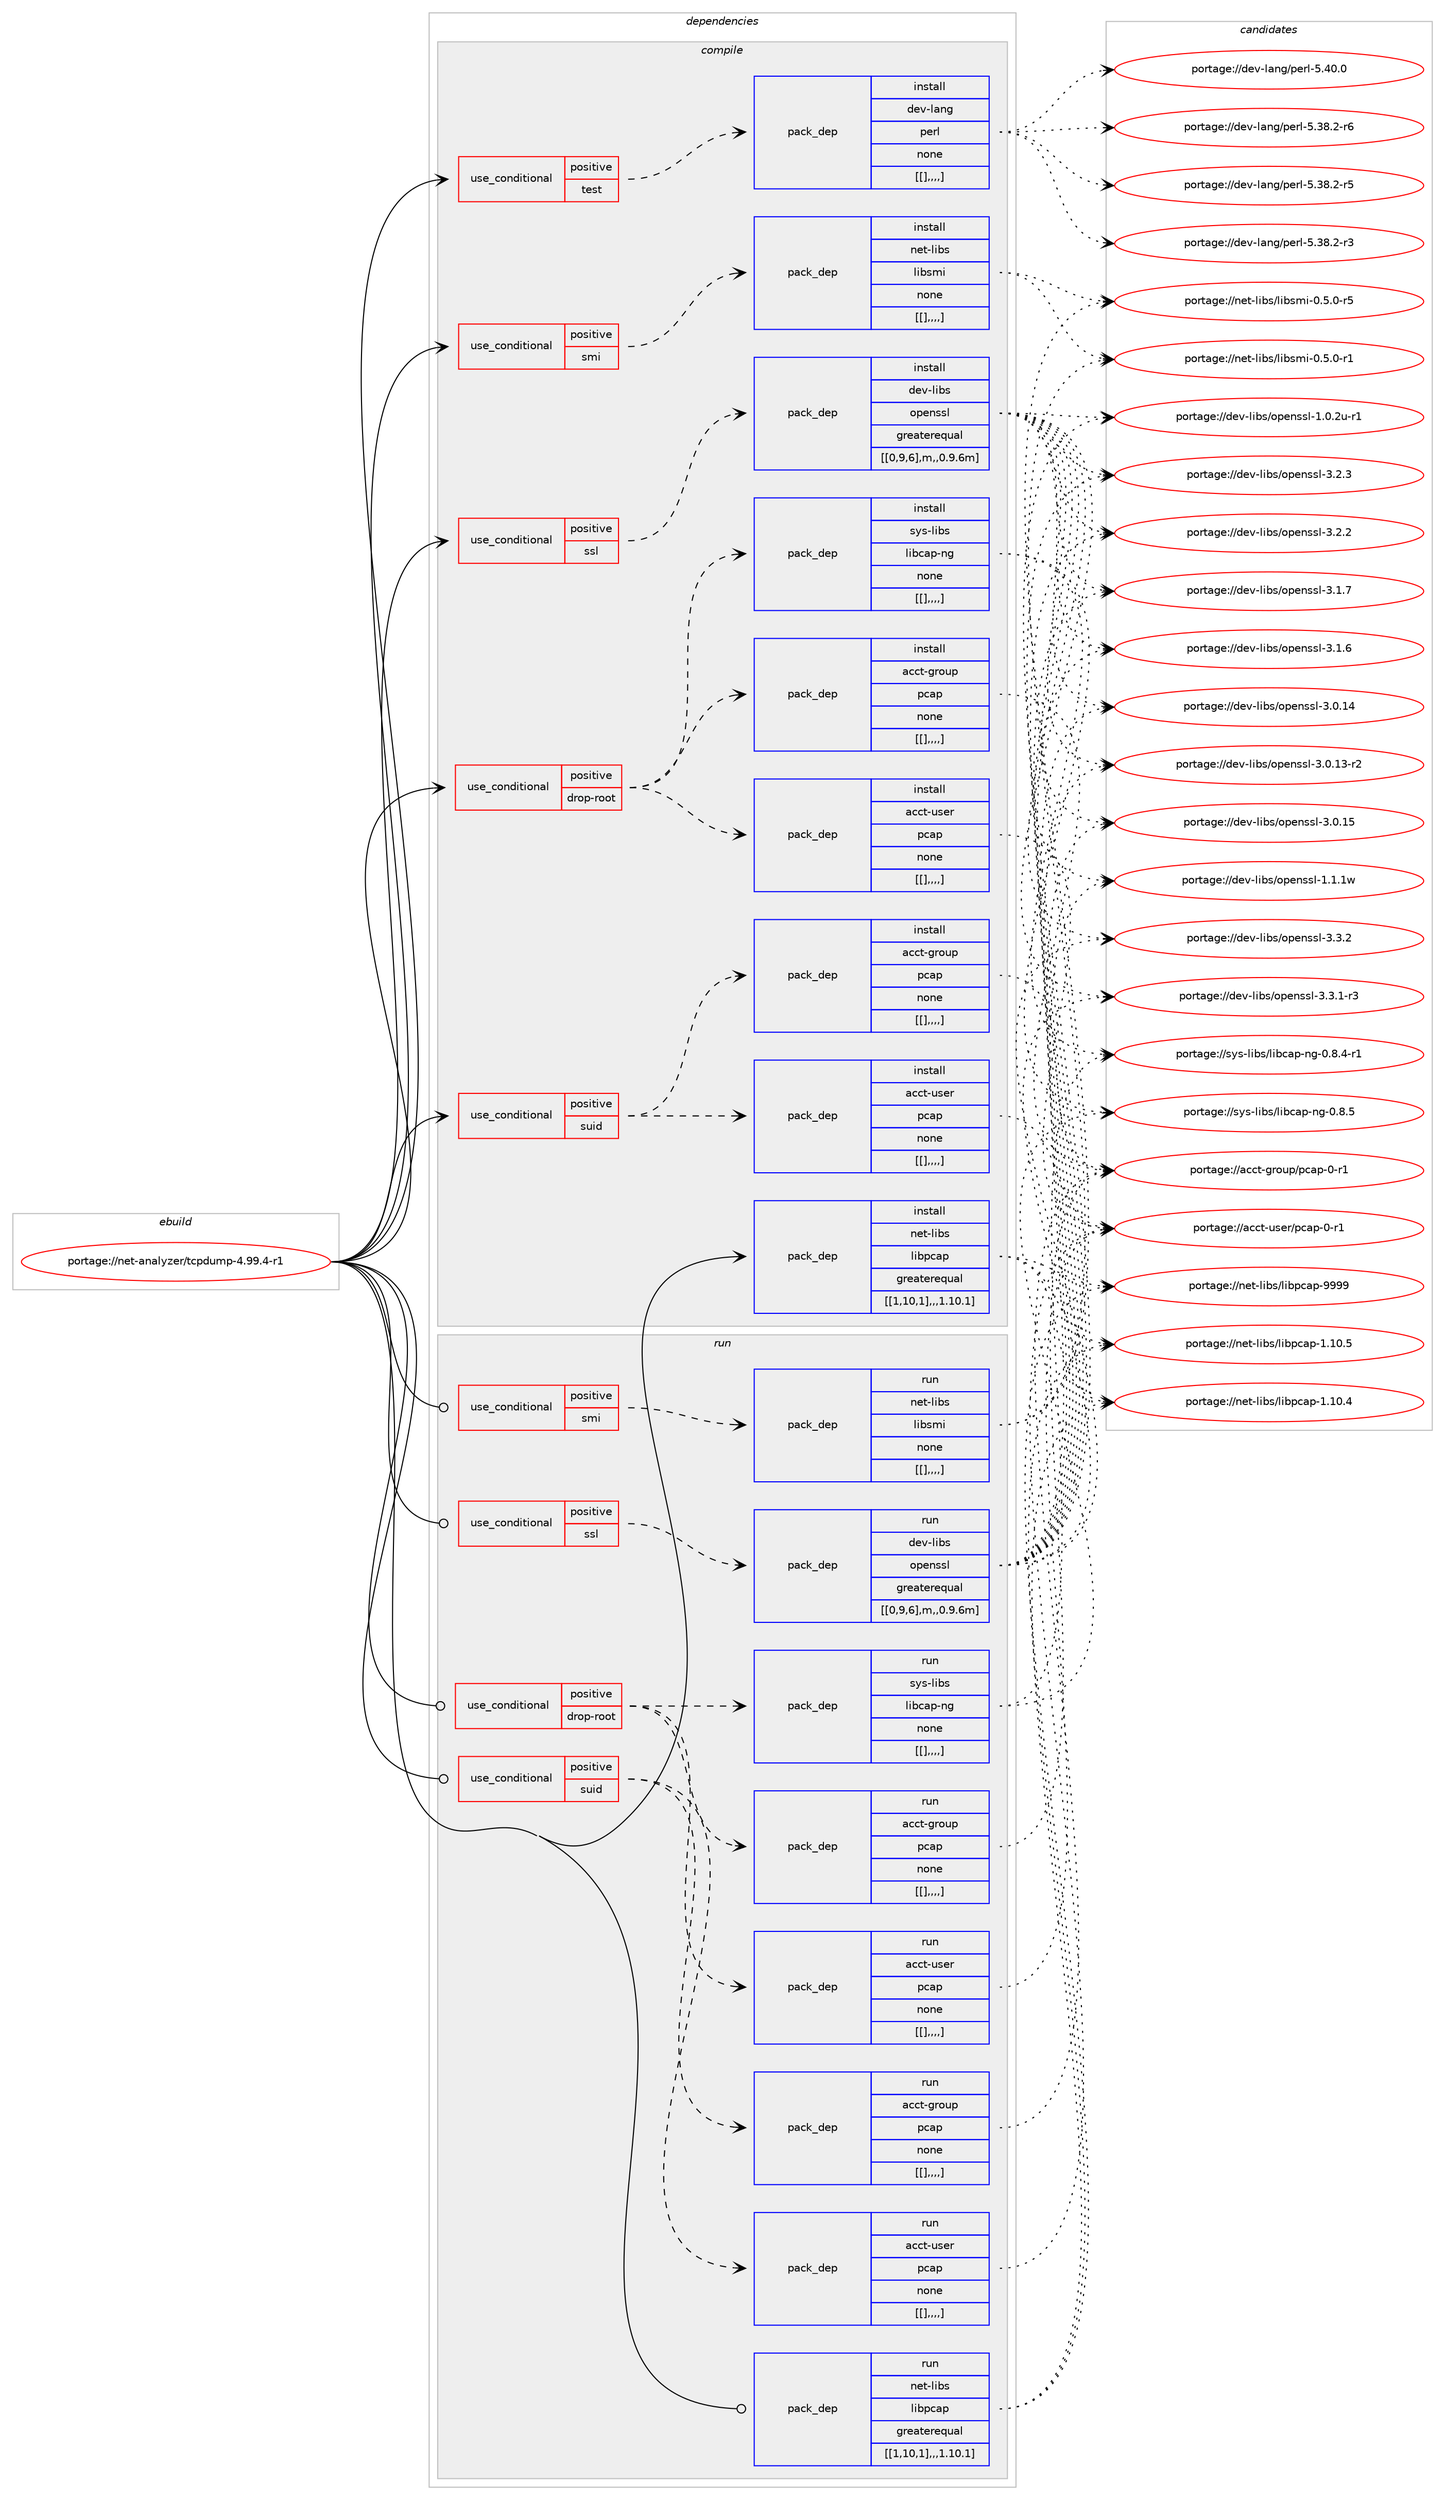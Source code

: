 digraph prolog {

# *************
# Graph options
# *************

newrank=true;
concentrate=true;
compound=true;
graph [rankdir=LR,fontname=Helvetica,fontsize=10,ranksep=1.5];#, ranksep=2.5, nodesep=0.2];
edge  [arrowhead=vee];
node  [fontname=Helvetica,fontsize=10];

# **********
# The ebuild
# **********

subgraph cluster_leftcol {
color=gray;
label=<<i>ebuild</i>>;
id [label="portage://net-analyzer/tcpdump-4.99.4-r1", color=red, width=4, href="../net-analyzer/tcpdump-4.99.4-r1.svg"];
}

# ****************
# The dependencies
# ****************

subgraph cluster_midcol {
color=gray;
label=<<i>dependencies</i>>;
subgraph cluster_compile {
fillcolor="#eeeeee";
style=filled;
label=<<i>compile</i>>;
subgraph cond94739 {
dependency365455 [label=<<TABLE BORDER="0" CELLBORDER="1" CELLSPACING="0" CELLPADDING="4"><TR><TD ROWSPAN="3" CELLPADDING="10">use_conditional</TD></TR><TR><TD>positive</TD></TR><TR><TD>drop-root</TD></TR></TABLE>>, shape=none, color=red];
subgraph pack267820 {
dependency365536 [label=<<TABLE BORDER="0" CELLBORDER="1" CELLSPACING="0" CELLPADDING="4" WIDTH="220"><TR><TD ROWSPAN="6" CELLPADDING="30">pack_dep</TD></TR><TR><TD WIDTH="110">install</TD></TR><TR><TD>acct-group</TD></TR><TR><TD>pcap</TD></TR><TR><TD>none</TD></TR><TR><TD>[[],,,,]</TD></TR></TABLE>>, shape=none, color=blue];
}
dependency365455:e -> dependency365536:w [weight=20,style="dashed",arrowhead="vee"];
subgraph pack267874 {
dependency365580 [label=<<TABLE BORDER="0" CELLBORDER="1" CELLSPACING="0" CELLPADDING="4" WIDTH="220"><TR><TD ROWSPAN="6" CELLPADDING="30">pack_dep</TD></TR><TR><TD WIDTH="110">install</TD></TR><TR><TD>acct-user</TD></TR><TR><TD>pcap</TD></TR><TR><TD>none</TD></TR><TR><TD>[[],,,,]</TD></TR></TABLE>>, shape=none, color=blue];
}
dependency365455:e -> dependency365580:w [weight=20,style="dashed",arrowhead="vee"];
subgraph pack267898 {
dependency365619 [label=<<TABLE BORDER="0" CELLBORDER="1" CELLSPACING="0" CELLPADDING="4" WIDTH="220"><TR><TD ROWSPAN="6" CELLPADDING="30">pack_dep</TD></TR><TR><TD WIDTH="110">install</TD></TR><TR><TD>sys-libs</TD></TR><TR><TD>libcap-ng</TD></TR><TR><TD>none</TD></TR><TR><TD>[[],,,,]</TD></TR></TABLE>>, shape=none, color=blue];
}
dependency365455:e -> dependency365619:w [weight=20,style="dashed",arrowhead="vee"];
}
id:e -> dependency365455:w [weight=20,style="solid",arrowhead="vee"];
subgraph cond94823 {
dependency365622 [label=<<TABLE BORDER="0" CELLBORDER="1" CELLSPACING="0" CELLPADDING="4"><TR><TD ROWSPAN="3" CELLPADDING="10">use_conditional</TD></TR><TR><TD>positive</TD></TR><TR><TD>smi</TD></TR></TABLE>>, shape=none, color=red];
subgraph pack267928 {
dependency365654 [label=<<TABLE BORDER="0" CELLBORDER="1" CELLSPACING="0" CELLPADDING="4" WIDTH="220"><TR><TD ROWSPAN="6" CELLPADDING="30">pack_dep</TD></TR><TR><TD WIDTH="110">install</TD></TR><TR><TD>net-libs</TD></TR><TR><TD>libsmi</TD></TR><TR><TD>none</TD></TR><TR><TD>[[],,,,]</TD></TR></TABLE>>, shape=none, color=blue];
}
dependency365622:e -> dependency365654:w [weight=20,style="dashed",arrowhead="vee"];
}
id:e -> dependency365622:w [weight=20,style="solid",arrowhead="vee"];
subgraph cond94838 {
dependency365703 [label=<<TABLE BORDER="0" CELLBORDER="1" CELLSPACING="0" CELLPADDING="4"><TR><TD ROWSPAN="3" CELLPADDING="10">use_conditional</TD></TR><TR><TD>positive</TD></TR><TR><TD>ssl</TD></TR></TABLE>>, shape=none, color=red];
subgraph pack267979 {
dependency365722 [label=<<TABLE BORDER="0" CELLBORDER="1" CELLSPACING="0" CELLPADDING="4" WIDTH="220"><TR><TD ROWSPAN="6" CELLPADDING="30">pack_dep</TD></TR><TR><TD WIDTH="110">install</TD></TR><TR><TD>dev-libs</TD></TR><TR><TD>openssl</TD></TR><TR><TD>greaterequal</TD></TR><TR><TD>[[0,9,6],m,,0.9.6m]</TD></TR></TABLE>>, shape=none, color=blue];
}
dependency365703:e -> dependency365722:w [weight=20,style="dashed",arrowhead="vee"];
}
id:e -> dependency365703:w [weight=20,style="solid",arrowhead="vee"];
subgraph cond94866 {
dependency365727 [label=<<TABLE BORDER="0" CELLBORDER="1" CELLSPACING="0" CELLPADDING="4"><TR><TD ROWSPAN="3" CELLPADDING="10">use_conditional</TD></TR><TR><TD>positive</TD></TR><TR><TD>suid</TD></TR></TABLE>>, shape=none, color=red];
subgraph pack268028 {
dependency365828 [label=<<TABLE BORDER="0" CELLBORDER="1" CELLSPACING="0" CELLPADDING="4" WIDTH="220"><TR><TD ROWSPAN="6" CELLPADDING="30">pack_dep</TD></TR><TR><TD WIDTH="110">install</TD></TR><TR><TD>acct-group</TD></TR><TR><TD>pcap</TD></TR><TR><TD>none</TD></TR><TR><TD>[[],,,,]</TD></TR></TABLE>>, shape=none, color=blue];
}
dependency365727:e -> dependency365828:w [weight=20,style="dashed",arrowhead="vee"];
subgraph pack268059 {
dependency365858 [label=<<TABLE BORDER="0" CELLBORDER="1" CELLSPACING="0" CELLPADDING="4" WIDTH="220"><TR><TD ROWSPAN="6" CELLPADDING="30">pack_dep</TD></TR><TR><TD WIDTH="110">install</TD></TR><TR><TD>acct-user</TD></TR><TR><TD>pcap</TD></TR><TR><TD>none</TD></TR><TR><TD>[[],,,,]</TD></TR></TABLE>>, shape=none, color=blue];
}
dependency365727:e -> dependency365858:w [weight=20,style="dashed",arrowhead="vee"];
}
id:e -> dependency365727:w [weight=20,style="solid",arrowhead="vee"];
subgraph cond94906 {
dependency365875 [label=<<TABLE BORDER="0" CELLBORDER="1" CELLSPACING="0" CELLPADDING="4"><TR><TD ROWSPAN="3" CELLPADDING="10">use_conditional</TD></TR><TR><TD>positive</TD></TR><TR><TD>test</TD></TR></TABLE>>, shape=none, color=red];
subgraph pack268088 {
dependency365894 [label=<<TABLE BORDER="0" CELLBORDER="1" CELLSPACING="0" CELLPADDING="4" WIDTH="220"><TR><TD ROWSPAN="6" CELLPADDING="30">pack_dep</TD></TR><TR><TD WIDTH="110">install</TD></TR><TR><TD>dev-lang</TD></TR><TR><TD>perl</TD></TR><TR><TD>none</TD></TR><TR><TD>[[],,,,]</TD></TR></TABLE>>, shape=none, color=blue];
}
dependency365875:e -> dependency365894:w [weight=20,style="dashed",arrowhead="vee"];
}
id:e -> dependency365875:w [weight=20,style="solid",arrowhead="vee"];
subgraph pack268103 {
dependency365914 [label=<<TABLE BORDER="0" CELLBORDER="1" CELLSPACING="0" CELLPADDING="4" WIDTH="220"><TR><TD ROWSPAN="6" CELLPADDING="30">pack_dep</TD></TR><TR><TD WIDTH="110">install</TD></TR><TR><TD>net-libs</TD></TR><TR><TD>libpcap</TD></TR><TR><TD>greaterequal</TD></TR><TR><TD>[[1,10,1],,,1.10.1]</TD></TR></TABLE>>, shape=none, color=blue];
}
id:e -> dependency365914:w [weight=20,style="solid",arrowhead="vee"];
}
subgraph cluster_compileandrun {
fillcolor="#eeeeee";
style=filled;
label=<<i>compile and run</i>>;
}
subgraph cluster_run {
fillcolor="#eeeeee";
style=filled;
label=<<i>run</i>>;
subgraph cond94915 {
dependency365935 [label=<<TABLE BORDER="0" CELLBORDER="1" CELLSPACING="0" CELLPADDING="4"><TR><TD ROWSPAN="3" CELLPADDING="10">use_conditional</TD></TR><TR><TD>positive</TD></TR><TR><TD>drop-root</TD></TR></TABLE>>, shape=none, color=red];
subgraph pack268154 {
dependency365967 [label=<<TABLE BORDER="0" CELLBORDER="1" CELLSPACING="0" CELLPADDING="4" WIDTH="220"><TR><TD ROWSPAN="6" CELLPADDING="30">pack_dep</TD></TR><TR><TD WIDTH="110">run</TD></TR><TR><TD>acct-group</TD></TR><TR><TD>pcap</TD></TR><TR><TD>none</TD></TR><TR><TD>[[],,,,]</TD></TR></TABLE>>, shape=none, color=blue];
}
dependency365935:e -> dependency365967:w [weight=20,style="dashed",arrowhead="vee"];
subgraph pack268170 {
dependency366031 [label=<<TABLE BORDER="0" CELLBORDER="1" CELLSPACING="0" CELLPADDING="4" WIDTH="220"><TR><TD ROWSPAN="6" CELLPADDING="30">pack_dep</TD></TR><TR><TD WIDTH="110">run</TD></TR><TR><TD>acct-user</TD></TR><TR><TD>pcap</TD></TR><TR><TD>none</TD></TR><TR><TD>[[],,,,]</TD></TR></TABLE>>, shape=none, color=blue];
}
dependency365935:e -> dependency366031:w [weight=20,style="dashed",arrowhead="vee"];
subgraph pack268204 {
dependency366035 [label=<<TABLE BORDER="0" CELLBORDER="1" CELLSPACING="0" CELLPADDING="4" WIDTH="220"><TR><TD ROWSPAN="6" CELLPADDING="30">pack_dep</TD></TR><TR><TD WIDTH="110">run</TD></TR><TR><TD>sys-libs</TD></TR><TR><TD>libcap-ng</TD></TR><TR><TD>none</TD></TR><TR><TD>[[],,,,]</TD></TR></TABLE>>, shape=none, color=blue];
}
dependency365935:e -> dependency366035:w [weight=20,style="dashed",arrowhead="vee"];
}
id:e -> dependency365935:w [weight=20,style="solid",arrowhead="odot"];
subgraph cond94949 {
dependency366067 [label=<<TABLE BORDER="0" CELLBORDER="1" CELLSPACING="0" CELLPADDING="4"><TR><TD ROWSPAN="3" CELLPADDING="10">use_conditional</TD></TR><TR><TD>positive</TD></TR><TR><TD>smi</TD></TR></TABLE>>, shape=none, color=red];
subgraph pack268268 {
dependency366124 [label=<<TABLE BORDER="0" CELLBORDER="1" CELLSPACING="0" CELLPADDING="4" WIDTH="220"><TR><TD ROWSPAN="6" CELLPADDING="30">pack_dep</TD></TR><TR><TD WIDTH="110">run</TD></TR><TR><TD>net-libs</TD></TR><TR><TD>libsmi</TD></TR><TR><TD>none</TD></TR><TR><TD>[[],,,,]</TD></TR></TABLE>>, shape=none, color=blue];
}
dependency366067:e -> dependency366124:w [weight=20,style="dashed",arrowhead="vee"];
}
id:e -> dependency366067:w [weight=20,style="solid",arrowhead="odot"];
subgraph cond94993 {
dependency366181 [label=<<TABLE BORDER="0" CELLBORDER="1" CELLSPACING="0" CELLPADDING="4"><TR><TD ROWSPAN="3" CELLPADDING="10">use_conditional</TD></TR><TR><TD>positive</TD></TR><TR><TD>ssl</TD></TR></TABLE>>, shape=none, color=red];
subgraph pack268303 {
dependency366182 [label=<<TABLE BORDER="0" CELLBORDER="1" CELLSPACING="0" CELLPADDING="4" WIDTH="220"><TR><TD ROWSPAN="6" CELLPADDING="30">pack_dep</TD></TR><TR><TD WIDTH="110">run</TD></TR><TR><TD>dev-libs</TD></TR><TR><TD>openssl</TD></TR><TR><TD>greaterequal</TD></TR><TR><TD>[[0,9,6],m,,0.9.6m]</TD></TR></TABLE>>, shape=none, color=blue];
}
dependency366181:e -> dependency366182:w [weight=20,style="dashed",arrowhead="vee"];
}
id:e -> dependency366181:w [weight=20,style="solid",arrowhead="odot"];
subgraph cond94998 {
dependency366203 [label=<<TABLE BORDER="0" CELLBORDER="1" CELLSPACING="0" CELLPADDING="4"><TR><TD ROWSPAN="3" CELLPADDING="10">use_conditional</TD></TR><TR><TD>positive</TD></TR><TR><TD>suid</TD></TR></TABLE>>, shape=none, color=red];
subgraph pack268329 {
dependency366233 [label=<<TABLE BORDER="0" CELLBORDER="1" CELLSPACING="0" CELLPADDING="4" WIDTH="220"><TR><TD ROWSPAN="6" CELLPADDING="30">pack_dep</TD></TR><TR><TD WIDTH="110">run</TD></TR><TR><TD>acct-group</TD></TR><TR><TD>pcap</TD></TR><TR><TD>none</TD></TR><TR><TD>[[],,,,]</TD></TR></TABLE>>, shape=none, color=blue];
}
dependency366203:e -> dependency366233:w [weight=20,style="dashed",arrowhead="vee"];
subgraph pack268355 {
dependency366266 [label=<<TABLE BORDER="0" CELLBORDER="1" CELLSPACING="0" CELLPADDING="4" WIDTH="220"><TR><TD ROWSPAN="6" CELLPADDING="30">pack_dep</TD></TR><TR><TD WIDTH="110">run</TD></TR><TR><TD>acct-user</TD></TR><TR><TD>pcap</TD></TR><TR><TD>none</TD></TR><TR><TD>[[],,,,]</TD></TR></TABLE>>, shape=none, color=blue];
}
dependency366203:e -> dependency366266:w [weight=20,style="dashed",arrowhead="vee"];
}
id:e -> dependency366203:w [weight=20,style="solid",arrowhead="odot"];
subgraph pack268369 {
dependency366299 [label=<<TABLE BORDER="0" CELLBORDER="1" CELLSPACING="0" CELLPADDING="4" WIDTH="220"><TR><TD ROWSPAN="6" CELLPADDING="30">pack_dep</TD></TR><TR><TD WIDTH="110">run</TD></TR><TR><TD>net-libs</TD></TR><TR><TD>libpcap</TD></TR><TR><TD>greaterequal</TD></TR><TR><TD>[[1,10,1],,,1.10.1]</TD></TR></TABLE>>, shape=none, color=blue];
}
id:e -> dependency366299:w [weight=20,style="solid",arrowhead="odot"];
}
}

# **************
# The candidates
# **************

subgraph cluster_choices {
rank=same;
color=gray;
label=<<i>candidates</i>>;

subgraph choice265703 {
color=black;
nodesep=1;
choice9799991164510311411111711247112999711245484511449 [label="portage://acct-group/pcap-0-r1", color=red, width=4,href="../acct-group/pcap-0-r1.svg"];
dependency365536:e -> choice9799991164510311411111711247112999711245484511449:w [style=dotted,weight="100"];
}
subgraph choice265705 {
color=black;
nodesep=1;
choice9799991164511711510111447112999711245484511449 [label="portage://acct-user/pcap-0-r1", color=red, width=4,href="../acct-user/pcap-0-r1.svg"];
dependency365580:e -> choice9799991164511711510111447112999711245484511449:w [style=dotted,weight="100"];
}
subgraph choice265707 {
color=black;
nodesep=1;
choice11512111545108105981154710810598999711245110103454846564653 [label="portage://sys-libs/libcap-ng-0.8.5", color=red, width=4,href="../sys-libs/libcap-ng-0.8.5.svg"];
choice115121115451081059811547108105989997112451101034548465646524511449 [label="portage://sys-libs/libcap-ng-0.8.4-r1", color=red, width=4,href="../sys-libs/libcap-ng-0.8.4-r1.svg"];
dependency365619:e -> choice11512111545108105981154710810598999711245110103454846564653:w [style=dotted,weight="100"];
dependency365619:e -> choice115121115451081059811547108105989997112451101034548465646524511449:w [style=dotted,weight="100"];
}
subgraph choice265730 {
color=black;
nodesep=1;
choice110101116451081059811547108105981151091054548465346484511453 [label="portage://net-libs/libsmi-0.5.0-r5", color=red, width=4,href="../net-libs/libsmi-0.5.0-r5.svg"];
choice110101116451081059811547108105981151091054548465346484511449 [label="portage://net-libs/libsmi-0.5.0-r1", color=red, width=4,href="../net-libs/libsmi-0.5.0-r1.svg"];
dependency365654:e -> choice110101116451081059811547108105981151091054548465346484511453:w [style=dotted,weight="100"];
dependency365654:e -> choice110101116451081059811547108105981151091054548465346484511449:w [style=dotted,weight="100"];
}
subgraph choice265773 {
color=black;
nodesep=1;
choice100101118451081059811547111112101110115115108455146514650 [label="portage://dev-libs/openssl-3.3.2", color=red, width=4,href="../dev-libs/openssl-3.3.2.svg"];
choice1001011184510810598115471111121011101151151084551465146494511451 [label="portage://dev-libs/openssl-3.3.1-r3", color=red, width=4,href="../dev-libs/openssl-3.3.1-r3.svg"];
choice100101118451081059811547111112101110115115108455146504651 [label="portage://dev-libs/openssl-3.2.3", color=red, width=4,href="../dev-libs/openssl-3.2.3.svg"];
choice100101118451081059811547111112101110115115108455146504650 [label="portage://dev-libs/openssl-3.2.2", color=red, width=4,href="../dev-libs/openssl-3.2.2.svg"];
choice100101118451081059811547111112101110115115108455146494655 [label="portage://dev-libs/openssl-3.1.7", color=red, width=4,href="../dev-libs/openssl-3.1.7.svg"];
choice100101118451081059811547111112101110115115108455146494654 [label="portage://dev-libs/openssl-3.1.6", color=red, width=4,href="../dev-libs/openssl-3.1.6.svg"];
choice10010111845108105981154711111210111011511510845514648464953 [label="portage://dev-libs/openssl-3.0.15", color=red, width=4,href="../dev-libs/openssl-3.0.15.svg"];
choice10010111845108105981154711111210111011511510845514648464952 [label="portage://dev-libs/openssl-3.0.14", color=red, width=4,href="../dev-libs/openssl-3.0.14.svg"];
choice100101118451081059811547111112101110115115108455146484649514511450 [label="portage://dev-libs/openssl-3.0.13-r2", color=red, width=4,href="../dev-libs/openssl-3.0.13-r2.svg"];
choice100101118451081059811547111112101110115115108454946494649119 [label="portage://dev-libs/openssl-1.1.1w", color=red, width=4,href="../dev-libs/openssl-1.1.1w.svg"];
choice1001011184510810598115471111121011101151151084549464846501174511449 [label="portage://dev-libs/openssl-1.0.2u-r1", color=red, width=4,href="../dev-libs/openssl-1.0.2u-r1.svg"];
dependency365722:e -> choice100101118451081059811547111112101110115115108455146514650:w [style=dotted,weight="100"];
dependency365722:e -> choice1001011184510810598115471111121011101151151084551465146494511451:w [style=dotted,weight="100"];
dependency365722:e -> choice100101118451081059811547111112101110115115108455146504651:w [style=dotted,weight="100"];
dependency365722:e -> choice100101118451081059811547111112101110115115108455146504650:w [style=dotted,weight="100"];
dependency365722:e -> choice100101118451081059811547111112101110115115108455146494655:w [style=dotted,weight="100"];
dependency365722:e -> choice100101118451081059811547111112101110115115108455146494654:w [style=dotted,weight="100"];
dependency365722:e -> choice10010111845108105981154711111210111011511510845514648464953:w [style=dotted,weight="100"];
dependency365722:e -> choice10010111845108105981154711111210111011511510845514648464952:w [style=dotted,weight="100"];
dependency365722:e -> choice100101118451081059811547111112101110115115108455146484649514511450:w [style=dotted,weight="100"];
dependency365722:e -> choice100101118451081059811547111112101110115115108454946494649119:w [style=dotted,weight="100"];
dependency365722:e -> choice1001011184510810598115471111121011101151151084549464846501174511449:w [style=dotted,weight="100"];
}
subgraph choice265792 {
color=black;
nodesep=1;
choice9799991164510311411111711247112999711245484511449 [label="portage://acct-group/pcap-0-r1", color=red, width=4,href="../acct-group/pcap-0-r1.svg"];
dependency365828:e -> choice9799991164510311411111711247112999711245484511449:w [style=dotted,weight="100"];
}
subgraph choice265813 {
color=black;
nodesep=1;
choice9799991164511711510111447112999711245484511449 [label="portage://acct-user/pcap-0-r1", color=red, width=4,href="../acct-user/pcap-0-r1.svg"];
dependency365858:e -> choice9799991164511711510111447112999711245484511449:w [style=dotted,weight="100"];
}
subgraph choice265816 {
color=black;
nodesep=1;
choice10010111845108971101034711210111410845534652484648 [label="portage://dev-lang/perl-5.40.0", color=red, width=4,href="../dev-lang/perl-5.40.0.svg"];
choice100101118451089711010347112101114108455346515646504511454 [label="portage://dev-lang/perl-5.38.2-r6", color=red, width=4,href="../dev-lang/perl-5.38.2-r6.svg"];
choice100101118451089711010347112101114108455346515646504511453 [label="portage://dev-lang/perl-5.38.2-r5", color=red, width=4,href="../dev-lang/perl-5.38.2-r5.svg"];
choice100101118451089711010347112101114108455346515646504511451 [label="portage://dev-lang/perl-5.38.2-r3", color=red, width=4,href="../dev-lang/perl-5.38.2-r3.svg"];
dependency365894:e -> choice10010111845108971101034711210111410845534652484648:w [style=dotted,weight="100"];
dependency365894:e -> choice100101118451089711010347112101114108455346515646504511454:w [style=dotted,weight="100"];
dependency365894:e -> choice100101118451089711010347112101114108455346515646504511453:w [style=dotted,weight="100"];
dependency365894:e -> choice100101118451089711010347112101114108455346515646504511451:w [style=dotted,weight="100"];
}
subgraph choice265856 {
color=black;
nodesep=1;
choice1101011164510810598115471081059811299971124557575757 [label="portage://net-libs/libpcap-9999", color=red, width=4,href="../net-libs/libpcap-9999.svg"];
choice11010111645108105981154710810598112999711245494649484653 [label="portage://net-libs/libpcap-1.10.5", color=red, width=4,href="../net-libs/libpcap-1.10.5.svg"];
choice11010111645108105981154710810598112999711245494649484652 [label="portage://net-libs/libpcap-1.10.4", color=red, width=4,href="../net-libs/libpcap-1.10.4.svg"];
dependency365914:e -> choice1101011164510810598115471081059811299971124557575757:w [style=dotted,weight="100"];
dependency365914:e -> choice11010111645108105981154710810598112999711245494649484653:w [style=dotted,weight="100"];
dependency365914:e -> choice11010111645108105981154710810598112999711245494649484652:w [style=dotted,weight="100"];
}
subgraph choice265881 {
color=black;
nodesep=1;
choice9799991164510311411111711247112999711245484511449 [label="portage://acct-group/pcap-0-r1", color=red, width=4,href="../acct-group/pcap-0-r1.svg"];
dependency365967:e -> choice9799991164510311411111711247112999711245484511449:w [style=dotted,weight="100"];
}
subgraph choice265883 {
color=black;
nodesep=1;
choice9799991164511711510111447112999711245484511449 [label="portage://acct-user/pcap-0-r1", color=red, width=4,href="../acct-user/pcap-0-r1.svg"];
dependency366031:e -> choice9799991164511711510111447112999711245484511449:w [style=dotted,weight="100"];
}
subgraph choice265887 {
color=black;
nodesep=1;
choice11512111545108105981154710810598999711245110103454846564653 [label="portage://sys-libs/libcap-ng-0.8.5", color=red, width=4,href="../sys-libs/libcap-ng-0.8.5.svg"];
choice115121115451081059811547108105989997112451101034548465646524511449 [label="portage://sys-libs/libcap-ng-0.8.4-r1", color=red, width=4,href="../sys-libs/libcap-ng-0.8.4-r1.svg"];
dependency366035:e -> choice11512111545108105981154710810598999711245110103454846564653:w [style=dotted,weight="100"];
dependency366035:e -> choice115121115451081059811547108105989997112451101034548465646524511449:w [style=dotted,weight="100"];
}
subgraph choice265892 {
color=black;
nodesep=1;
choice110101116451081059811547108105981151091054548465346484511453 [label="portage://net-libs/libsmi-0.5.0-r5", color=red, width=4,href="../net-libs/libsmi-0.5.0-r5.svg"];
choice110101116451081059811547108105981151091054548465346484511449 [label="portage://net-libs/libsmi-0.5.0-r1", color=red, width=4,href="../net-libs/libsmi-0.5.0-r1.svg"];
dependency366124:e -> choice110101116451081059811547108105981151091054548465346484511453:w [style=dotted,weight="100"];
dependency366124:e -> choice110101116451081059811547108105981151091054548465346484511449:w [style=dotted,weight="100"];
}
subgraph choice265910 {
color=black;
nodesep=1;
choice100101118451081059811547111112101110115115108455146514650 [label="portage://dev-libs/openssl-3.3.2", color=red, width=4,href="../dev-libs/openssl-3.3.2.svg"];
choice1001011184510810598115471111121011101151151084551465146494511451 [label="portage://dev-libs/openssl-3.3.1-r3", color=red, width=4,href="../dev-libs/openssl-3.3.1-r3.svg"];
choice100101118451081059811547111112101110115115108455146504651 [label="portage://dev-libs/openssl-3.2.3", color=red, width=4,href="../dev-libs/openssl-3.2.3.svg"];
choice100101118451081059811547111112101110115115108455146504650 [label="portage://dev-libs/openssl-3.2.2", color=red, width=4,href="../dev-libs/openssl-3.2.2.svg"];
choice100101118451081059811547111112101110115115108455146494655 [label="portage://dev-libs/openssl-3.1.7", color=red, width=4,href="../dev-libs/openssl-3.1.7.svg"];
choice100101118451081059811547111112101110115115108455146494654 [label="portage://dev-libs/openssl-3.1.6", color=red, width=4,href="../dev-libs/openssl-3.1.6.svg"];
choice10010111845108105981154711111210111011511510845514648464953 [label="portage://dev-libs/openssl-3.0.15", color=red, width=4,href="../dev-libs/openssl-3.0.15.svg"];
choice10010111845108105981154711111210111011511510845514648464952 [label="portage://dev-libs/openssl-3.0.14", color=red, width=4,href="../dev-libs/openssl-3.0.14.svg"];
choice100101118451081059811547111112101110115115108455146484649514511450 [label="portage://dev-libs/openssl-3.0.13-r2", color=red, width=4,href="../dev-libs/openssl-3.0.13-r2.svg"];
choice100101118451081059811547111112101110115115108454946494649119 [label="portage://dev-libs/openssl-1.1.1w", color=red, width=4,href="../dev-libs/openssl-1.1.1w.svg"];
choice1001011184510810598115471111121011101151151084549464846501174511449 [label="portage://dev-libs/openssl-1.0.2u-r1", color=red, width=4,href="../dev-libs/openssl-1.0.2u-r1.svg"];
dependency366182:e -> choice100101118451081059811547111112101110115115108455146514650:w [style=dotted,weight="100"];
dependency366182:e -> choice1001011184510810598115471111121011101151151084551465146494511451:w [style=dotted,weight="100"];
dependency366182:e -> choice100101118451081059811547111112101110115115108455146504651:w [style=dotted,weight="100"];
dependency366182:e -> choice100101118451081059811547111112101110115115108455146504650:w [style=dotted,weight="100"];
dependency366182:e -> choice100101118451081059811547111112101110115115108455146494655:w [style=dotted,weight="100"];
dependency366182:e -> choice100101118451081059811547111112101110115115108455146494654:w [style=dotted,weight="100"];
dependency366182:e -> choice10010111845108105981154711111210111011511510845514648464953:w [style=dotted,weight="100"];
dependency366182:e -> choice10010111845108105981154711111210111011511510845514648464952:w [style=dotted,weight="100"];
dependency366182:e -> choice100101118451081059811547111112101110115115108455146484649514511450:w [style=dotted,weight="100"];
dependency366182:e -> choice100101118451081059811547111112101110115115108454946494649119:w [style=dotted,weight="100"];
dependency366182:e -> choice1001011184510810598115471111121011101151151084549464846501174511449:w [style=dotted,weight="100"];
}
subgraph choice265921 {
color=black;
nodesep=1;
choice9799991164510311411111711247112999711245484511449 [label="portage://acct-group/pcap-0-r1", color=red, width=4,href="../acct-group/pcap-0-r1.svg"];
dependency366233:e -> choice9799991164510311411111711247112999711245484511449:w [style=dotted,weight="100"];
}
subgraph choice265936 {
color=black;
nodesep=1;
choice9799991164511711510111447112999711245484511449 [label="portage://acct-user/pcap-0-r1", color=red, width=4,href="../acct-user/pcap-0-r1.svg"];
dependency366266:e -> choice9799991164511711510111447112999711245484511449:w [style=dotted,weight="100"];
}
subgraph choice265953 {
color=black;
nodesep=1;
choice1101011164510810598115471081059811299971124557575757 [label="portage://net-libs/libpcap-9999", color=red, width=4,href="../net-libs/libpcap-9999.svg"];
choice11010111645108105981154710810598112999711245494649484653 [label="portage://net-libs/libpcap-1.10.5", color=red, width=4,href="../net-libs/libpcap-1.10.5.svg"];
choice11010111645108105981154710810598112999711245494649484652 [label="portage://net-libs/libpcap-1.10.4", color=red, width=4,href="../net-libs/libpcap-1.10.4.svg"];
dependency366299:e -> choice1101011164510810598115471081059811299971124557575757:w [style=dotted,weight="100"];
dependency366299:e -> choice11010111645108105981154710810598112999711245494649484653:w [style=dotted,weight="100"];
dependency366299:e -> choice11010111645108105981154710810598112999711245494649484652:w [style=dotted,weight="100"];
}
}

}
